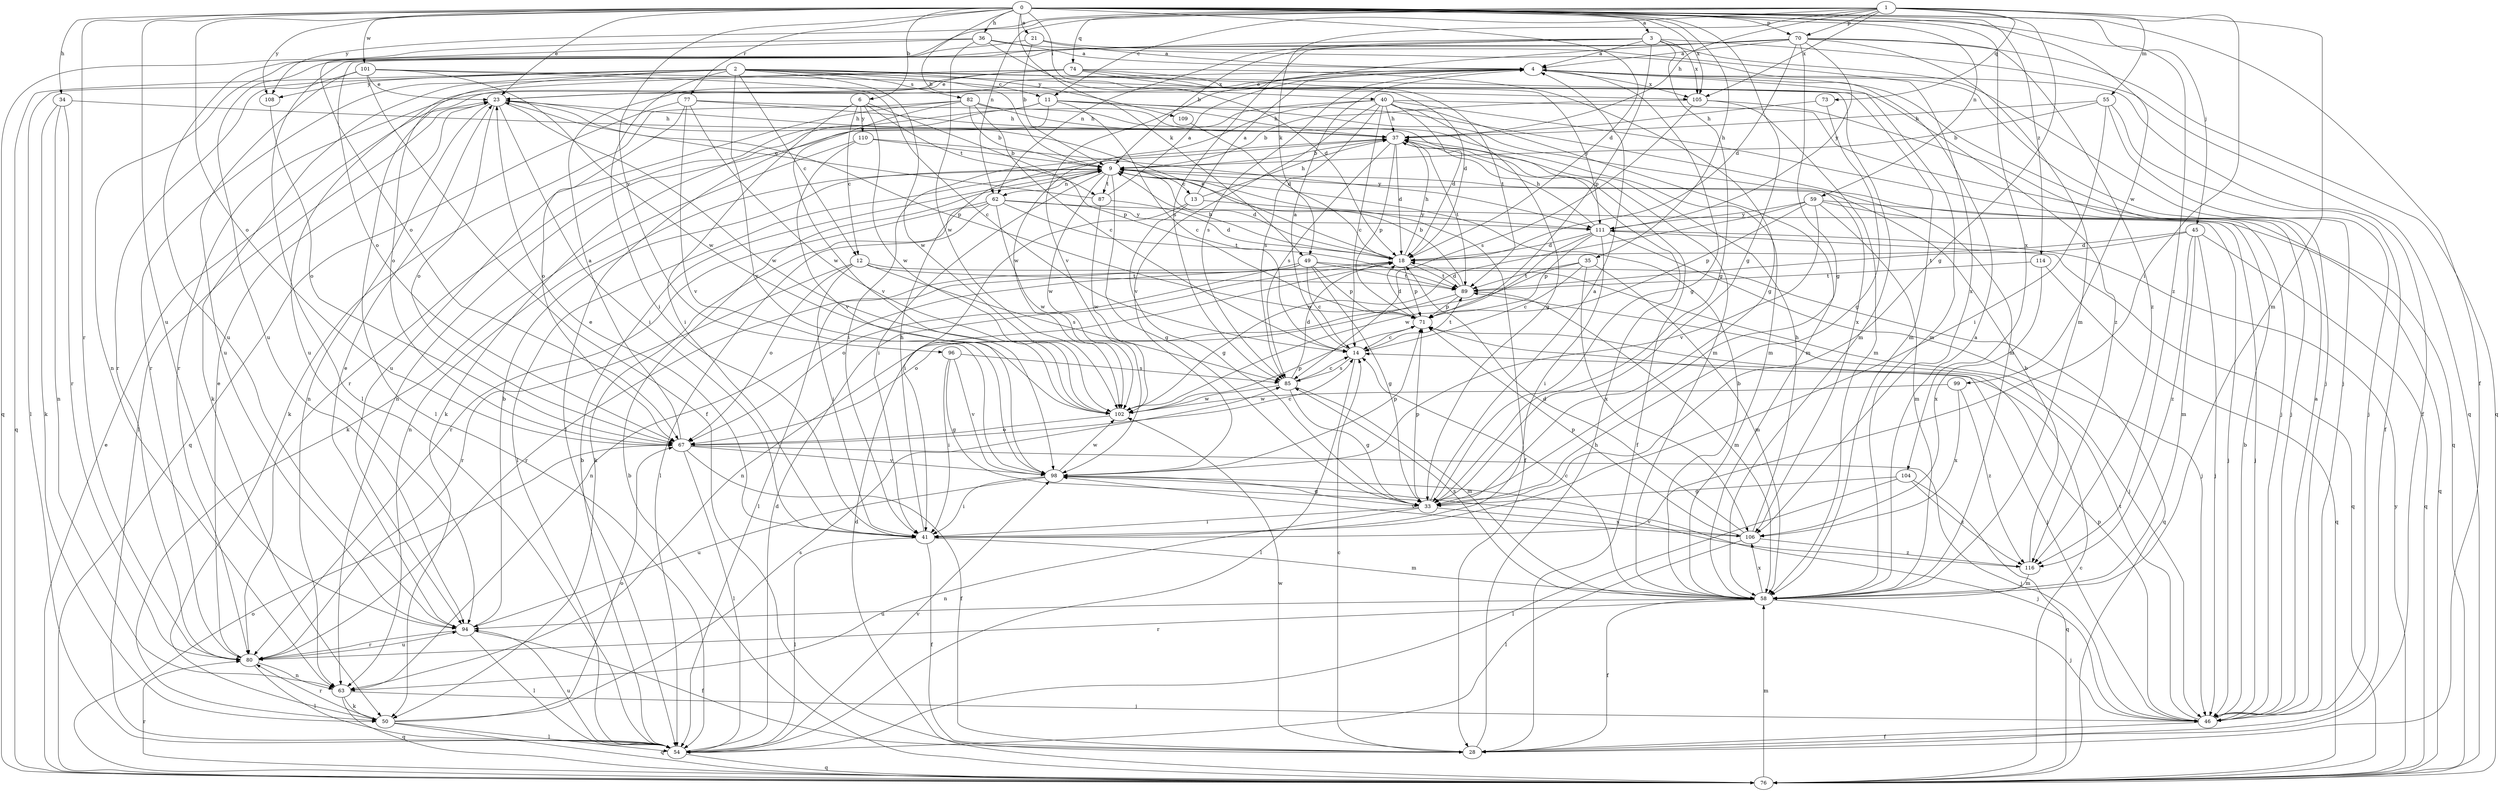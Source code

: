 strict digraph  {
0;
1;
2;
3;
4;
6;
9;
11;
12;
13;
14;
18;
21;
23;
28;
33;
34;
35;
36;
37;
40;
41;
45;
46;
49;
50;
54;
55;
58;
59;
62;
63;
67;
70;
71;
73;
74;
76;
77;
80;
82;
85;
87;
89;
94;
96;
98;
99;
101;
102;
104;
105;
106;
108;
109;
110;
111;
114;
116;
0 -> 3  [label=a];
0 -> 6  [label=b];
0 -> 9  [label=b];
0 -> 18  [label=d];
0 -> 21  [label=e];
0 -> 23  [label=e];
0 -> 28  [label=f];
0 -> 33  [label=g];
0 -> 34  [label=h];
0 -> 35  [label=h];
0 -> 36  [label=h];
0 -> 40  [label=i];
0 -> 45  [label=j];
0 -> 49  [label=k];
0 -> 59  [label=n];
0 -> 67  [label=o];
0 -> 70  [label=p];
0 -> 77  [label=r];
0 -> 80  [label=r];
0 -> 94  [label=u];
0 -> 96  [label=v];
0 -> 99  [label=w];
0 -> 101  [label=w];
0 -> 104  [label=x];
0 -> 105  [label=x];
0 -> 108  [label=y];
0 -> 114  [label=z];
0 -> 116  [label=z];
1 -> 11  [label=c];
1 -> 33  [label=g];
1 -> 37  [label=h];
1 -> 41  [label=i];
1 -> 49  [label=k];
1 -> 55  [label=m];
1 -> 58  [label=m];
1 -> 62  [label=n];
1 -> 67  [label=o];
1 -> 70  [label=p];
1 -> 73  [label=q];
1 -> 74  [label=q];
1 -> 105  [label=x];
1 -> 108  [label=y];
2 -> 11  [label=c];
2 -> 12  [label=c];
2 -> 41  [label=i];
2 -> 54  [label=l];
2 -> 58  [label=m];
2 -> 67  [label=o];
2 -> 76  [label=q];
2 -> 80  [label=r];
2 -> 82  [label=s];
2 -> 98  [label=v];
2 -> 102  [label=w];
2 -> 105  [label=x];
2 -> 108  [label=y];
2 -> 109  [label=y];
2 -> 116  [label=z];
3 -> 4  [label=a];
3 -> 9  [label=b];
3 -> 33  [label=g];
3 -> 46  [label=j];
3 -> 62  [label=n];
3 -> 71  [label=p];
3 -> 76  [label=q];
3 -> 85  [label=s];
3 -> 94  [label=u];
3 -> 105  [label=x];
4 -> 23  [label=e];
4 -> 28  [label=f];
4 -> 33  [label=g];
4 -> 58  [label=m];
4 -> 80  [label=r];
4 -> 85  [label=s];
4 -> 105  [label=x];
6 -> 12  [label=c];
6 -> 41  [label=i];
6 -> 71  [label=p];
6 -> 87  [label=t];
6 -> 102  [label=w];
6 -> 110  [label=y];
9 -> 13  [label=c];
9 -> 18  [label=d];
9 -> 28  [label=f];
9 -> 33  [label=g];
9 -> 41  [label=i];
9 -> 54  [label=l];
9 -> 62  [label=n];
9 -> 63  [label=n];
9 -> 87  [label=t];
9 -> 102  [label=w];
11 -> 14  [label=c];
11 -> 37  [label=h];
11 -> 50  [label=k];
11 -> 54  [label=l];
11 -> 58  [label=m];
11 -> 80  [label=r];
11 -> 106  [label=x];
12 -> 41  [label=i];
12 -> 46  [label=j];
12 -> 67  [label=o];
12 -> 80  [label=r];
12 -> 85  [label=s];
12 -> 89  [label=t];
13 -> 4  [label=a];
13 -> 33  [label=g];
13 -> 37  [label=h];
13 -> 41  [label=i];
13 -> 111  [label=y];
14 -> 4  [label=a];
14 -> 54  [label=l];
14 -> 85  [label=s];
14 -> 89  [label=t];
18 -> 9  [label=b];
18 -> 23  [label=e];
18 -> 37  [label=h];
18 -> 63  [label=n];
18 -> 71  [label=p];
18 -> 89  [label=t];
21 -> 4  [label=a];
21 -> 9  [label=b];
21 -> 63  [label=n];
21 -> 106  [label=x];
23 -> 37  [label=h];
23 -> 41  [label=i];
23 -> 54  [label=l];
23 -> 63  [label=n];
23 -> 67  [label=o];
23 -> 71  [label=p];
23 -> 102  [label=w];
28 -> 14  [label=c];
28 -> 37  [label=h];
28 -> 102  [label=w];
33 -> 4  [label=a];
33 -> 41  [label=i];
33 -> 63  [label=n];
33 -> 71  [label=p];
33 -> 106  [label=x];
34 -> 37  [label=h];
34 -> 50  [label=k];
34 -> 63  [label=n];
34 -> 80  [label=r];
35 -> 14  [label=c];
35 -> 58  [label=m];
35 -> 63  [label=n];
35 -> 89  [label=t];
35 -> 106  [label=x];
36 -> 4  [label=a];
36 -> 18  [label=d];
36 -> 46  [label=j];
36 -> 76  [label=q];
36 -> 94  [label=u];
36 -> 102  [label=w];
37 -> 9  [label=b];
37 -> 18  [label=d];
37 -> 28  [label=f];
37 -> 41  [label=i];
37 -> 71  [label=p];
37 -> 85  [label=s];
37 -> 89  [label=t];
40 -> 14  [label=c];
40 -> 18  [label=d];
40 -> 33  [label=g];
40 -> 37  [label=h];
40 -> 46  [label=j];
40 -> 58  [label=m];
40 -> 63  [label=n];
40 -> 76  [label=q];
40 -> 85  [label=s];
40 -> 98  [label=v];
40 -> 102  [label=w];
41 -> 23  [label=e];
41 -> 28  [label=f];
41 -> 37  [label=h];
41 -> 54  [label=l];
41 -> 58  [label=m];
45 -> 18  [label=d];
45 -> 46  [label=j];
45 -> 58  [label=m];
45 -> 76  [label=q];
45 -> 89  [label=t];
45 -> 116  [label=z];
46 -> 4  [label=a];
46 -> 9  [label=b];
46 -> 28  [label=f];
46 -> 71  [label=p];
46 -> 89  [label=t];
49 -> 14  [label=c];
49 -> 33  [label=g];
49 -> 54  [label=l];
49 -> 67  [label=o];
49 -> 71  [label=p];
49 -> 76  [label=q];
49 -> 80  [label=r];
49 -> 89  [label=t];
50 -> 54  [label=l];
50 -> 67  [label=o];
50 -> 76  [label=q];
50 -> 80  [label=r];
50 -> 85  [label=s];
54 -> 9  [label=b];
54 -> 18  [label=d];
54 -> 76  [label=q];
54 -> 94  [label=u];
54 -> 98  [label=v];
55 -> 9  [label=b];
55 -> 28  [label=f];
55 -> 37  [label=h];
55 -> 41  [label=i];
55 -> 46  [label=j];
58 -> 4  [label=a];
58 -> 9  [label=b];
58 -> 14  [label=c];
58 -> 28  [label=f];
58 -> 46  [label=j];
58 -> 80  [label=r];
58 -> 85  [label=s];
58 -> 94  [label=u];
58 -> 106  [label=x];
59 -> 46  [label=j];
59 -> 58  [label=m];
59 -> 71  [label=p];
59 -> 76  [label=q];
59 -> 98  [label=v];
59 -> 102  [label=w];
59 -> 111  [label=y];
62 -> 46  [label=j];
62 -> 50  [label=k];
62 -> 54  [label=l];
62 -> 80  [label=r];
62 -> 89  [label=t];
62 -> 102  [label=w];
62 -> 111  [label=y];
63 -> 46  [label=j];
63 -> 50  [label=k];
63 -> 76  [label=q];
67 -> 4  [label=a];
67 -> 14  [label=c];
67 -> 28  [label=f];
67 -> 46  [label=j];
67 -> 54  [label=l];
67 -> 98  [label=v];
70 -> 4  [label=a];
70 -> 18  [label=d];
70 -> 33  [label=g];
70 -> 54  [label=l];
70 -> 58  [label=m];
70 -> 67  [label=o];
70 -> 76  [label=q];
70 -> 98  [label=v];
70 -> 111  [label=y];
70 -> 116  [label=z];
71 -> 14  [label=c];
71 -> 18  [label=d];
71 -> 46  [label=j];
73 -> 33  [label=g];
73 -> 37  [label=h];
74 -> 18  [label=d];
74 -> 23  [label=e];
74 -> 33  [label=g];
74 -> 50  [label=k];
74 -> 54  [label=l];
74 -> 89  [label=t];
74 -> 94  [label=u];
74 -> 111  [label=y];
76 -> 9  [label=b];
76 -> 14  [label=c];
76 -> 18  [label=d];
76 -> 23  [label=e];
76 -> 58  [label=m];
76 -> 67  [label=o];
76 -> 80  [label=r];
76 -> 111  [label=y];
77 -> 37  [label=h];
77 -> 58  [label=m];
77 -> 67  [label=o];
77 -> 76  [label=q];
77 -> 98  [label=v];
77 -> 102  [label=w];
80 -> 23  [label=e];
80 -> 54  [label=l];
80 -> 63  [label=n];
80 -> 94  [label=u];
82 -> 9  [label=b];
82 -> 14  [label=c];
82 -> 37  [label=h];
82 -> 50  [label=k];
82 -> 58  [label=m];
82 -> 94  [label=u];
82 -> 98  [label=v];
85 -> 14  [label=c];
85 -> 18  [label=d];
85 -> 33  [label=g];
85 -> 58  [label=m];
85 -> 102  [label=w];
87 -> 4  [label=a];
87 -> 18  [label=d];
87 -> 23  [label=e];
87 -> 102  [label=w];
89 -> 9  [label=b];
89 -> 18  [label=d];
89 -> 58  [label=m];
89 -> 67  [label=o];
89 -> 71  [label=p];
94 -> 9  [label=b];
94 -> 23  [label=e];
94 -> 28  [label=f];
94 -> 54  [label=l];
94 -> 80  [label=r];
96 -> 33  [label=g];
96 -> 41  [label=i];
96 -> 85  [label=s];
96 -> 98  [label=v];
98 -> 33  [label=g];
98 -> 41  [label=i];
98 -> 46  [label=j];
98 -> 71  [label=p];
98 -> 94  [label=u];
98 -> 102  [label=w];
99 -> 102  [label=w];
99 -> 106  [label=x];
99 -> 116  [label=z];
101 -> 14  [label=c];
101 -> 23  [label=e];
101 -> 28  [label=f];
101 -> 58  [label=m];
101 -> 80  [label=r];
101 -> 94  [label=u];
101 -> 102  [label=w];
102 -> 67  [label=o];
102 -> 71  [label=p];
104 -> 33  [label=g];
104 -> 54  [label=l];
104 -> 76  [label=q];
104 -> 116  [label=z];
105 -> 9  [label=b];
105 -> 46  [label=j];
105 -> 58  [label=m];
105 -> 85  [label=s];
106 -> 18  [label=d];
106 -> 37  [label=h];
106 -> 54  [label=l];
106 -> 71  [label=p];
106 -> 98  [label=v];
106 -> 116  [label=z];
108 -> 67  [label=o];
109 -> 18  [label=d];
110 -> 9  [label=b];
110 -> 50  [label=k];
110 -> 98  [label=v];
110 -> 111  [label=y];
111 -> 18  [label=d];
111 -> 37  [label=h];
111 -> 41  [label=i];
111 -> 46  [label=j];
111 -> 71  [label=p];
111 -> 76  [label=q];
111 -> 102  [label=w];
114 -> 76  [label=q];
114 -> 89  [label=t];
114 -> 106  [label=x];
116 -> 9  [label=b];
116 -> 58  [label=m];
116 -> 98  [label=v];
}
